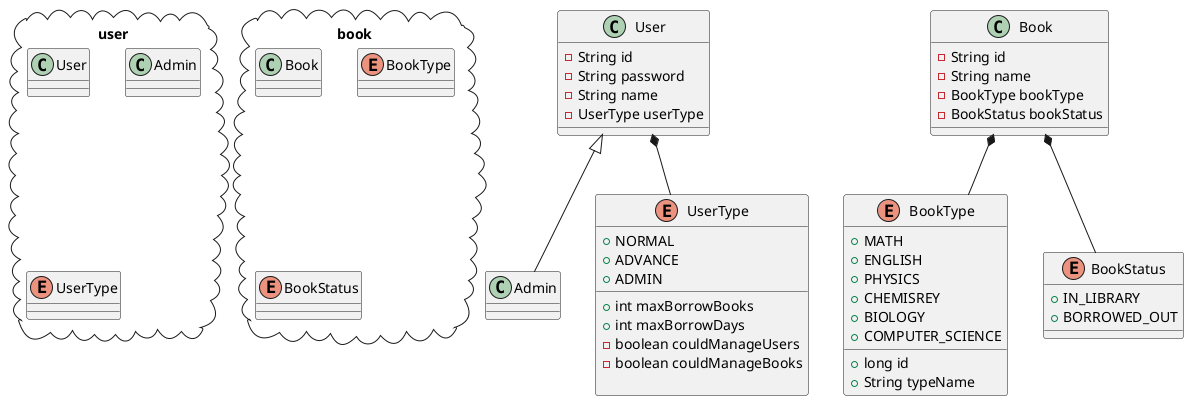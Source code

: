 @startuml

package user <<Cloud>> {
    class User
    class Admin
    enum UserType

}

class User{
    - String id
    - String password
    - String name
    - UserType userType
}
class Admin{

}
enum UserType{
    + NORMAL
    + ADVANCE
    + ADMIN
    __
    + int maxBorrowBooks
    + int maxBorrowDays
    - boolean couldManageUsers
    - boolean couldManageBooks

}

User *-- UserType

User <|-- Admin


package book <<Cloud>> {
    class Book
    enum BookType
    enum BookStatus

}

class Book{
    - String id
    - String name
    - BookType bookType
    - BookStatus bookStatus
}
enum BookType{
    + MATH
    + ENGLISH
    + PHYSICS
    + CHEMISREY
    + BIOLOGY
    + COMPUTER_SCIENCE
    __
    + long id
    + String typeName
}
enum BookStatus{
    + IN_LIBRARY
    + BORROWED_OUT
}

Book *-- BookType
Book *-- BookStatus
@enduml

